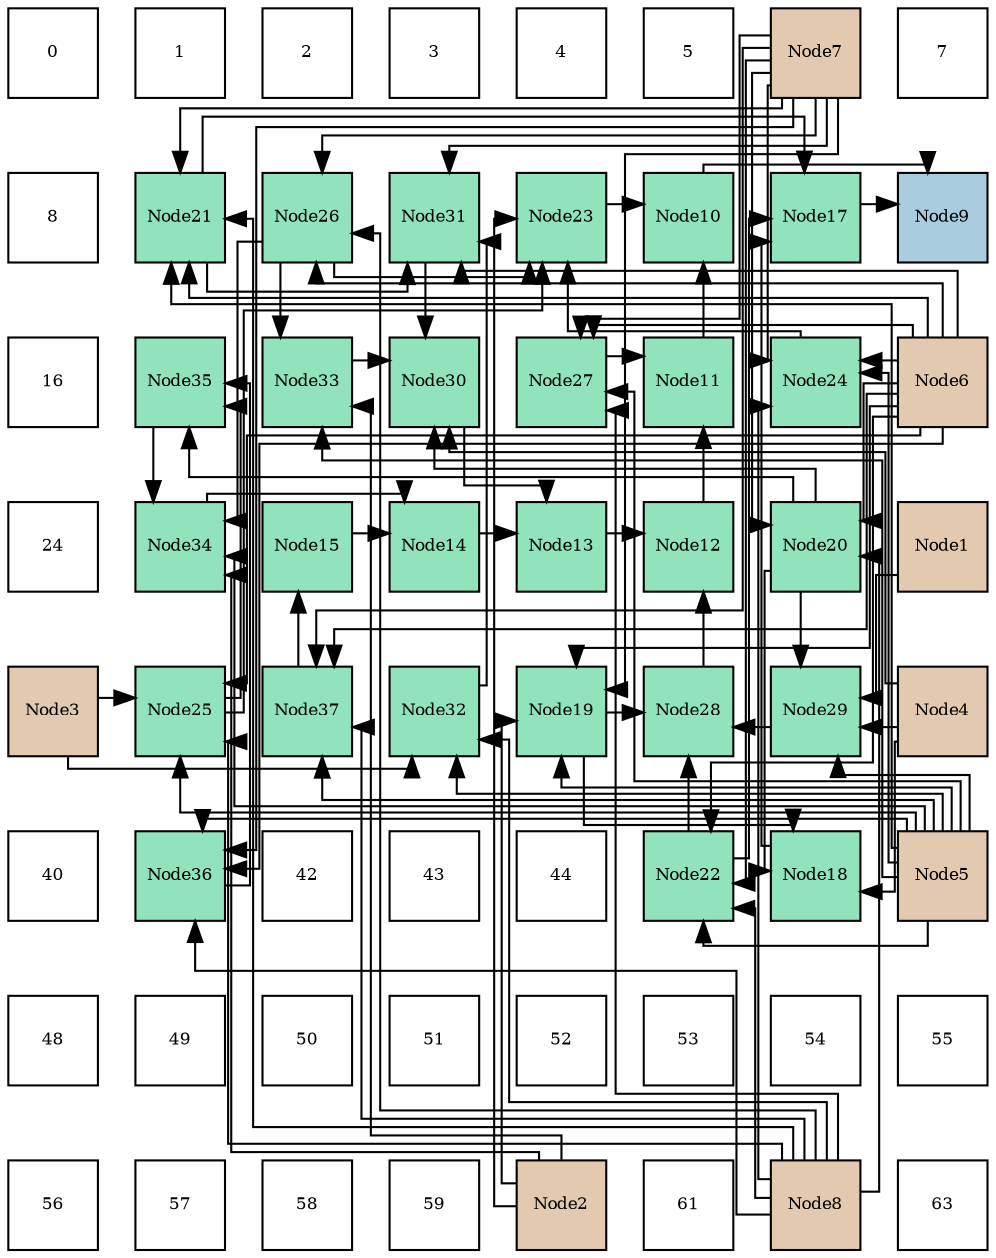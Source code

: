 digraph layout{
 rankdir=TB;
 splines=ortho;
 node [style=filled shape=square fixedsize=true width=0.6];
0[label="0", fontsize=8, fillcolor="#ffffff"];
1[label="1", fontsize=8, fillcolor="#ffffff"];
2[label="2", fontsize=8, fillcolor="#ffffff"];
3[label="3", fontsize=8, fillcolor="#ffffff"];
4[label="4", fontsize=8, fillcolor="#ffffff"];
5[label="5", fontsize=8, fillcolor="#ffffff"];
6[label="Node7", fontsize=8, fillcolor="#e3c9af"];
7[label="7", fontsize=8, fillcolor="#ffffff"];
8[label="8", fontsize=8, fillcolor="#ffffff"];
9[label="Node21", fontsize=8, fillcolor="#91e3bb"];
10[label="Node26", fontsize=8, fillcolor="#91e3bb"];
11[label="Node31", fontsize=8, fillcolor="#91e3bb"];
12[label="Node23", fontsize=8, fillcolor="#91e3bb"];
13[label="Node10", fontsize=8, fillcolor="#91e3bb"];
14[label="Node17", fontsize=8, fillcolor="#91e3bb"];
15[label="Node9", fontsize=8, fillcolor="#a9ccde"];
16[label="16", fontsize=8, fillcolor="#ffffff"];
17[label="Node35", fontsize=8, fillcolor="#91e3bb"];
18[label="Node33", fontsize=8, fillcolor="#91e3bb"];
19[label="Node30", fontsize=8, fillcolor="#91e3bb"];
20[label="Node27", fontsize=8, fillcolor="#91e3bb"];
21[label="Node11", fontsize=8, fillcolor="#91e3bb"];
22[label="Node24", fontsize=8, fillcolor="#91e3bb"];
23[label="Node6", fontsize=8, fillcolor="#e3c9af"];
24[label="24", fontsize=8, fillcolor="#ffffff"];
25[label="Node34", fontsize=8, fillcolor="#91e3bb"];
26[label="Node15", fontsize=8, fillcolor="#91e3bb"];
27[label="Node14", fontsize=8, fillcolor="#91e3bb"];
28[label="Node13", fontsize=8, fillcolor="#91e3bb"];
29[label="Node12", fontsize=8, fillcolor="#91e3bb"];
30[label="Node20", fontsize=8, fillcolor="#91e3bb"];
31[label="Node1", fontsize=8, fillcolor="#e3c9af"];
32[label="Node3", fontsize=8, fillcolor="#e3c9af"];
33[label="Node25", fontsize=8, fillcolor="#91e3bb"];
34[label="Node37", fontsize=8, fillcolor="#91e3bb"];
35[label="Node32", fontsize=8, fillcolor="#91e3bb"];
36[label="Node19", fontsize=8, fillcolor="#91e3bb"];
37[label="Node28", fontsize=8, fillcolor="#91e3bb"];
38[label="Node29", fontsize=8, fillcolor="#91e3bb"];
39[label="Node4", fontsize=8, fillcolor="#e3c9af"];
40[label="40", fontsize=8, fillcolor="#ffffff"];
41[label="Node36", fontsize=8, fillcolor="#91e3bb"];
42[label="42", fontsize=8, fillcolor="#ffffff"];
43[label="43", fontsize=8, fillcolor="#ffffff"];
44[label="44", fontsize=8, fillcolor="#ffffff"];
45[label="Node22", fontsize=8, fillcolor="#91e3bb"];
46[label="Node18", fontsize=8, fillcolor="#91e3bb"];
47[label="Node5", fontsize=8, fillcolor="#e3c9af"];
48[label="48", fontsize=8, fillcolor="#ffffff"];
49[label="49", fontsize=8, fillcolor="#ffffff"];
50[label="50", fontsize=8, fillcolor="#ffffff"];
51[label="51", fontsize=8, fillcolor="#ffffff"];
52[label="52", fontsize=8, fillcolor="#ffffff"];
53[label="53", fontsize=8, fillcolor="#ffffff"];
54[label="54", fontsize=8, fillcolor="#ffffff"];
55[label="55", fontsize=8, fillcolor="#ffffff"];
56[label="56", fontsize=8, fillcolor="#ffffff"];
57[label="57", fontsize=8, fillcolor="#ffffff"];
58[label="58", fontsize=8, fillcolor="#ffffff"];
59[label="59", fontsize=8, fillcolor="#ffffff"];
60[label="Node2", fontsize=8, fillcolor="#e3c9af"];
61[label="61", fontsize=8, fillcolor="#ffffff"];
62[label="Node8", fontsize=8, fillcolor="#e3c9af"];
63[label="63", fontsize=8, fillcolor="#ffffff"];
edge [constraint=false, style=vis];13 -> 15;
14 -> 15;
21 -> 13;
12 -> 13;
29 -> 21;
20 -> 21;
28 -> 29;
37 -> 29;
27 -> 28;
19 -> 28;
26 -> 27;
25 -> 27;
34 -> 26;
46 -> 14;
9 -> 14;
45 -> 14;
38 -> 37;
36 -> 37;
45 -> 37;
11 -> 19;
18 -> 19;
30 -> 19;
39 -> 19;
17 -> 25;
10 -> 25;
60 -> 25;
47 -> 25;
36 -> 46;
30 -> 46;
39 -> 46;
22 -> 12;
33 -> 12;
10 -> 12;
60 -> 12;
30 -> 38;
31 -> 38;
39 -> 38;
47 -> 38;
9 -> 11;
35 -> 11;
23 -> 11;
6 -> 11;
10 -> 18;
60 -> 18;
47 -> 18;
30 -> 17;
33 -> 17;
41 -> 17;
60 -> 36;
47 -> 36;
23 -> 36;
6 -> 36;
23 -> 30;
6 -> 30;
62 -> 30;
47 -> 9;
23 -> 9;
6 -> 9;
62 -> 9;
47 -> 45;
23 -> 45;
6 -> 45;
62 -> 45;
47 -> 22;
23 -> 22;
6 -> 22;
62 -> 22;
32 -> 33;
47 -> 33;
23 -> 33;
62 -> 33;
23 -> 10;
6 -> 10;
62 -> 10;
47 -> 20;
23 -> 20;
6 -> 20;
62 -> 20;
32 -> 35;
47 -> 35;
62 -> 35;
47 -> 41;
23 -> 41;
6 -> 41;
62 -> 41;
47 -> 34;
23 -> 34;
6 -> 34;
62 -> 34;
edge [constraint=true, style=invis];
0 -> 8 -> 16 -> 24 -> 32 -> 40 -> 48 -> 56;
1 -> 9 -> 17 -> 25 -> 33 -> 41 -> 49 -> 57;
2 -> 10 -> 18 -> 26 -> 34 -> 42 -> 50 -> 58;
3 -> 11 -> 19 -> 27 -> 35 -> 43 -> 51 -> 59;
4 -> 12 -> 20 -> 28 -> 36 -> 44 -> 52 -> 60;
5 -> 13 -> 21 -> 29 -> 37 -> 45 -> 53 -> 61;
6 -> 14 -> 22 -> 30 -> 38 -> 46 -> 54 -> 62;
7 -> 15 -> 23 -> 31 -> 39 -> 47 -> 55 -> 63;
rank = same {0 -> 1 -> 2 -> 3 -> 4 -> 5 -> 6 -> 7};
rank = same {8 -> 9 -> 10 -> 11 -> 12 -> 13 -> 14 -> 15};
rank = same {16 -> 17 -> 18 -> 19 -> 20 -> 21 -> 22 -> 23};
rank = same {24 -> 25 -> 26 -> 27 -> 28 -> 29 -> 30 -> 31};
rank = same {32 -> 33 -> 34 -> 35 -> 36 -> 37 -> 38 -> 39};
rank = same {40 -> 41 -> 42 -> 43 -> 44 -> 45 -> 46 -> 47};
rank = same {48 -> 49 -> 50 -> 51 -> 52 -> 53 -> 54 -> 55};
rank = same {56 -> 57 -> 58 -> 59 -> 60 -> 61 -> 62 -> 63};
}
